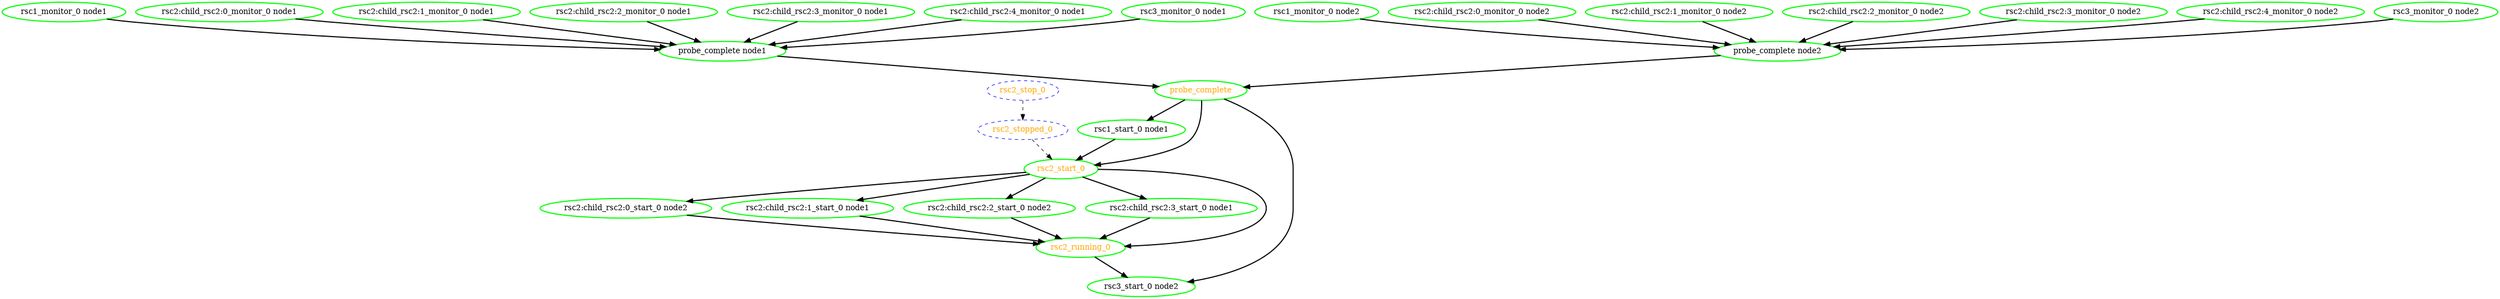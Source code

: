 digraph "g" {
	size = "30,30"
"probe_complete" [ style=bold color="green" fontcolor="orange" ]
"probe_complete node1" [ style=bold color="green" fontcolor="black" ]
"rsc1_monitor_0 node1" [ style=bold color="green" fontcolor="black" ]
"rsc2:child_rsc2:0_monitor_0 node1" [ style=bold color="green" fontcolor="black" ]
"rsc2:child_rsc2:1_monitor_0 node1" [ style=bold color="green" fontcolor="black" ]
"rsc2:child_rsc2:2_monitor_0 node1" [ style=bold color="green" fontcolor="black" ]
"rsc2:child_rsc2:3_monitor_0 node1" [ style=bold color="green" fontcolor="black" ]
"rsc2:child_rsc2:4_monitor_0 node1" [ style=bold color="green" fontcolor="black" ]
"rsc3_monitor_0 node1" [ style=bold color="green" fontcolor="black" ]
"probe_complete node2" [ style=bold color="green" fontcolor="black" ]
"rsc1_monitor_0 node2" [ style=bold color="green" fontcolor="black" ]
"rsc2:child_rsc2:0_monitor_0 node2" [ style=bold color="green" fontcolor="black" ]
"rsc2:child_rsc2:1_monitor_0 node2" [ style=bold color="green" fontcolor="black" ]
"rsc2:child_rsc2:2_monitor_0 node2" [ style=bold color="green" fontcolor="black" ]
"rsc2:child_rsc2:3_monitor_0 node2" [ style=bold color="green" fontcolor="black" ]
"rsc2:child_rsc2:4_monitor_0 node2" [ style=bold color="green" fontcolor="black" ]
"rsc3_monitor_0 node2" [ style=bold color="green" fontcolor="black" ]
"rsc1_start_0 node1" [ style=bold color="green" fontcolor="black" ]
"rsc2:child_rsc2:0_start_0 node2" [ style=bold color="green" fontcolor="black" ]
"rsc2:child_rsc2:1_start_0 node1" [ style=bold color="green" fontcolor="black" ]
"rsc2:child_rsc2:2_start_0 node2" [ style=bold color="green" fontcolor="black" ]
"rsc2:child_rsc2:3_start_0 node1" [ style=bold color="green" fontcolor="black" ]
"rsc2_start_0" [ style=bold color="green" fontcolor="orange" ]
"rsc2_running_0" [ style=bold color="green" fontcolor="orange" ]
"rsc2_stop_0" [ style="dashed" color="blue" fontcolor="orange" ]
"rsc2_stopped_0" [ style="dashed" color="blue" fontcolor="orange" ]
"rsc3_start_0 node2" [ style=bold color="green" fontcolor="black" ]
"probe_complete node1" -> "probe_complete" [ style = bold]
"probe_complete node2" -> "probe_complete" [ style = bold]
"rsc1_monitor_0 node1" -> "probe_complete node1" [ style = bold]
"rsc2:child_rsc2:0_monitor_0 node1" -> "probe_complete node1" [ style = bold]
"rsc2:child_rsc2:1_monitor_0 node1" -> "probe_complete node1" [ style = bold]
"rsc2:child_rsc2:2_monitor_0 node1" -> "probe_complete node1" [ style = bold]
"rsc2:child_rsc2:3_monitor_0 node1" -> "probe_complete node1" [ style = bold]
"rsc2:child_rsc2:4_monitor_0 node1" -> "probe_complete node1" [ style = bold]
"rsc3_monitor_0 node1" -> "probe_complete node1" [ style = bold]
"rsc1_monitor_0 node2" -> "probe_complete node2" [ style = bold]
"rsc2:child_rsc2:0_monitor_0 node2" -> "probe_complete node2" [ style = bold]
"rsc2:child_rsc2:1_monitor_0 node2" -> "probe_complete node2" [ style = bold]
"rsc2:child_rsc2:2_monitor_0 node2" -> "probe_complete node2" [ style = bold]
"rsc2:child_rsc2:3_monitor_0 node2" -> "probe_complete node2" [ style = bold]
"rsc2:child_rsc2:4_monitor_0 node2" -> "probe_complete node2" [ style = bold]
"rsc3_monitor_0 node2" -> "probe_complete node2" [ style = bold]
"probe_complete" -> "rsc1_start_0 node1" [ style = bold]
"rsc2_start_0" -> "rsc2:child_rsc2:0_start_0 node2" [ style = bold]
"rsc2_start_0" -> "rsc2:child_rsc2:1_start_0 node1" [ style = bold]
"rsc2_start_0" -> "rsc2:child_rsc2:2_start_0 node2" [ style = bold]
"rsc2_start_0" -> "rsc2:child_rsc2:3_start_0 node1" [ style = bold]
"probe_complete" -> "rsc2_start_0" [ style = bold]
"rsc1_start_0 node1" -> "rsc2_start_0" [ style = bold]
"rsc2_stopped_0" -> "rsc2_start_0" [ style = dashed]
"rsc2:child_rsc2:0_start_0 node2" -> "rsc2_running_0" [ style = bold]
"rsc2:child_rsc2:1_start_0 node1" -> "rsc2_running_0" [ style = bold]
"rsc2:child_rsc2:2_start_0 node2" -> "rsc2_running_0" [ style = bold]
"rsc2:child_rsc2:3_start_0 node1" -> "rsc2_running_0" [ style = bold]
"rsc2_start_0" -> "rsc2_running_0" [ style = bold]
"rsc2_stop_0" -> "rsc2_stopped_0" [ style = dashed]
"probe_complete" -> "rsc3_start_0 node2" [ style = bold]
"rsc2_running_0" -> "rsc3_start_0 node2" [ style = bold]
}
